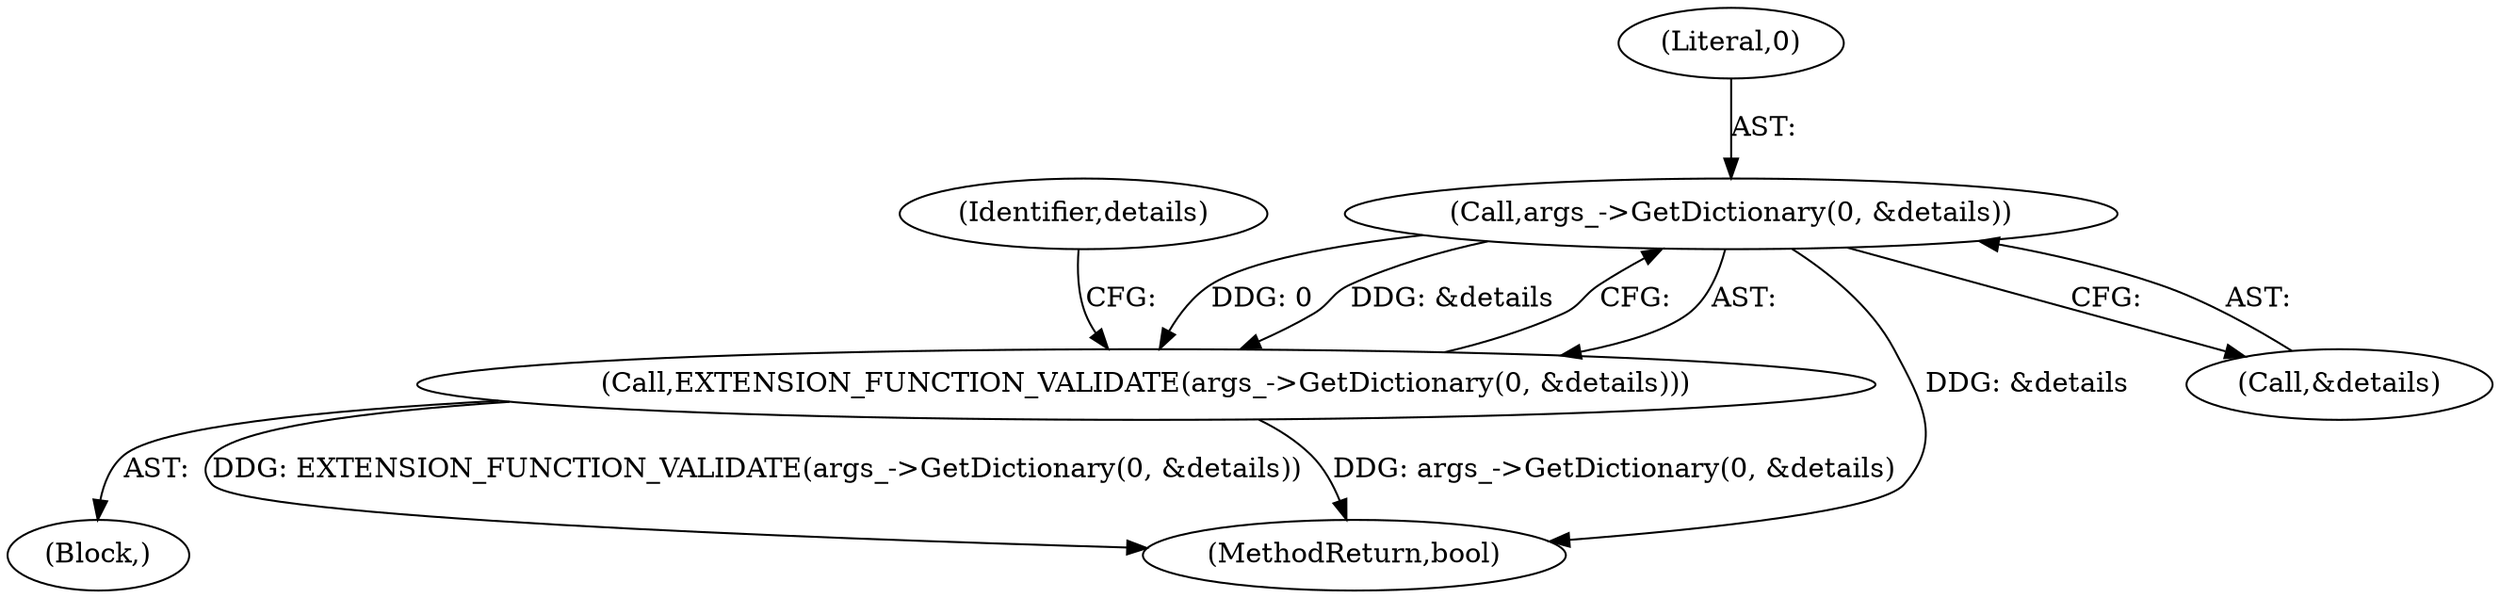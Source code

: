 digraph "0_Chrome_b7e899141194fa27d55a990e38ae8bdcc5183a90_1@pointer" {
"1000104" [label="(Call,args_->GetDictionary(0, &details))"];
"1000103" [label="(Call,EXTENSION_FUNCTION_VALIDATE(args_->GetDictionary(0, &details)))"];
"1000109" [label="(Identifier,details)"];
"1000193" [label="(MethodReturn,bool)"];
"1000106" [label="(Call,&details)"];
"1000103" [label="(Call,EXTENSION_FUNCTION_VALIDATE(args_->GetDictionary(0, &details)))"];
"1000105" [label="(Literal,0)"];
"1000104" [label="(Call,args_->GetDictionary(0, &details))"];
"1000101" [label="(Block,)"];
"1000104" -> "1000103"  [label="AST: "];
"1000104" -> "1000106"  [label="CFG: "];
"1000105" -> "1000104"  [label="AST: "];
"1000106" -> "1000104"  [label="AST: "];
"1000103" -> "1000104"  [label="CFG: "];
"1000104" -> "1000193"  [label="DDG: &details"];
"1000104" -> "1000103"  [label="DDG: 0"];
"1000104" -> "1000103"  [label="DDG: &details"];
"1000103" -> "1000101"  [label="AST: "];
"1000109" -> "1000103"  [label="CFG: "];
"1000103" -> "1000193"  [label="DDG: args_->GetDictionary(0, &details)"];
"1000103" -> "1000193"  [label="DDG: EXTENSION_FUNCTION_VALIDATE(args_->GetDictionary(0, &details))"];
}

